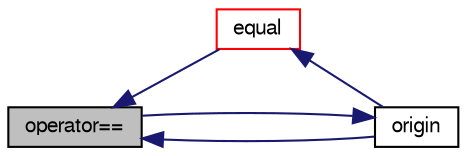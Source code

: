 digraph "operator=="
{
  bgcolor="transparent";
  edge [fontname="FreeSans",fontsize="10",labelfontname="FreeSans",labelfontsize="10"];
  node [fontname="FreeSans",fontsize="10",shape=record];
  rankdir="LR";
  Node836 [label="operator==",height=0.2,width=0.4,color="black", fillcolor="grey75", style="filled", fontcolor="black"];
  Node836 -> Node837 [dir="back",color="midnightblue",fontsize="10",style="solid",fontname="FreeSans"];
  Node837 [label="equal",height=0.2,width=0.4,color="red",URL="$a22522.html#ae950d3767f9617b290ee529a64eea02d",tooltip="Same (like operator==) "];
  Node837 -> Node838 [dir="back",color="midnightblue",fontsize="10",style="solid",fontname="FreeSans"];
  Node838 [label="origin",height=0.2,width=0.4,color="black",URL="$a22522.html#ad74f43780573979c852ffbe393b10458",tooltip="Return origin. "];
  Node838 -> Node836 [dir="back",color="midnightblue",fontsize="10",style="solid",fontname="FreeSans"];
  Node836 -> Node838 [dir="back",color="midnightblue",fontsize="10",style="solid",fontname="FreeSans"];
}
